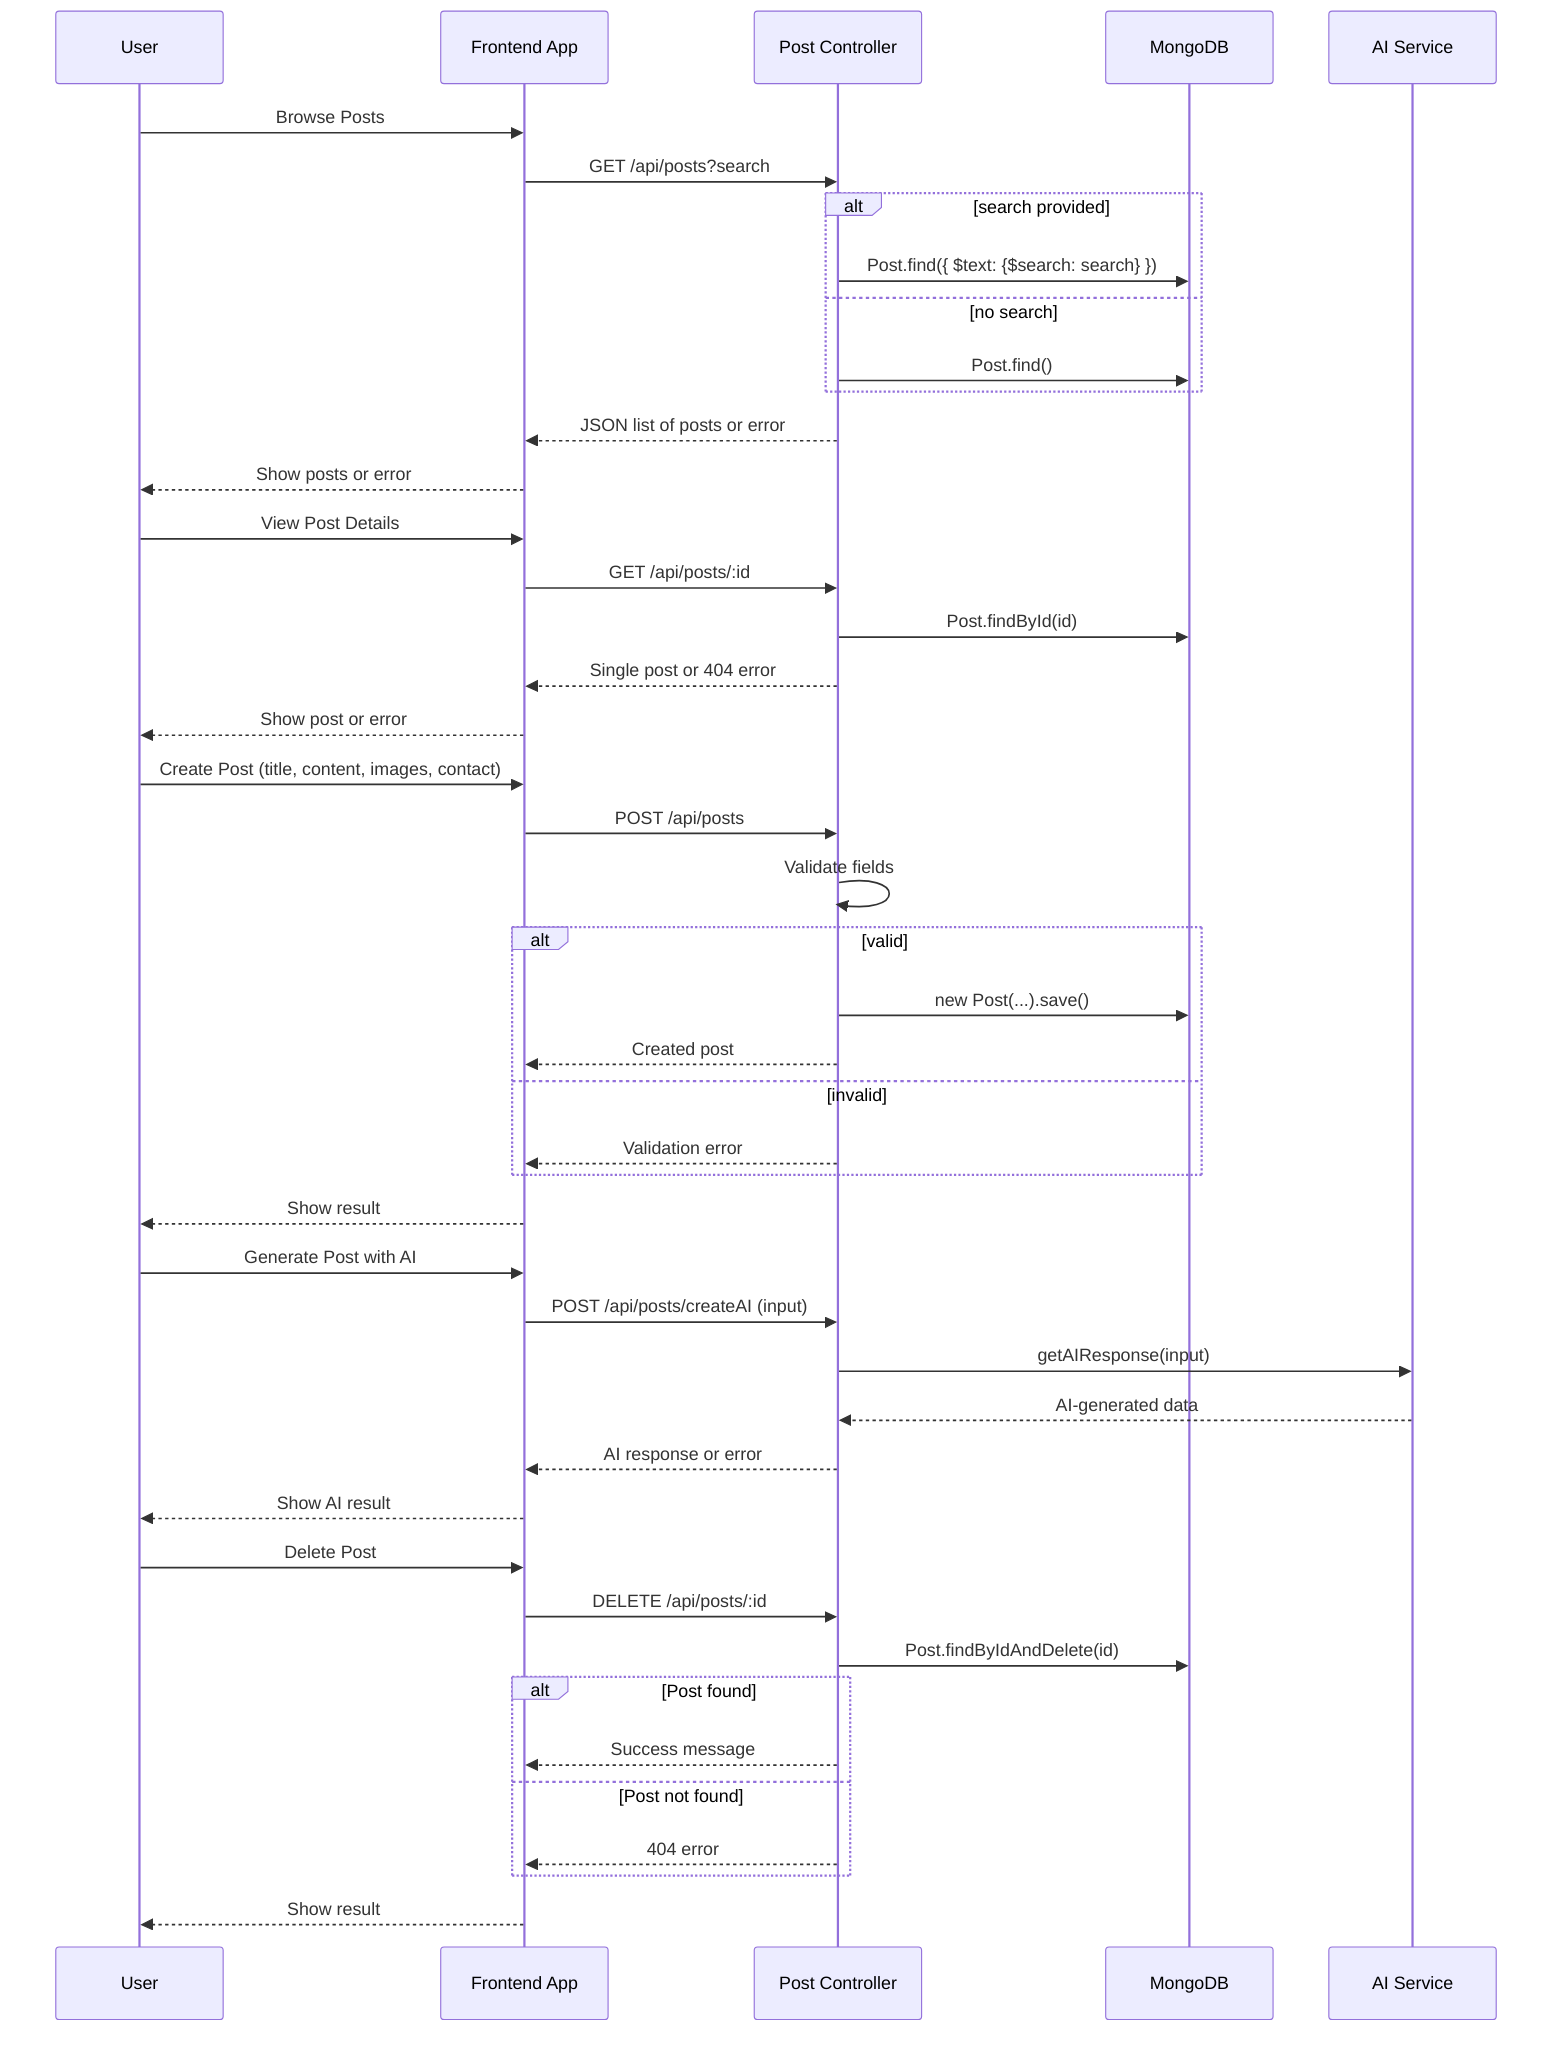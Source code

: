 sequenceDiagram
    participant User
    participant App as Frontend App
    participant postController as Post Controller
    participant DB as MongoDB
    participant aiService as AI Service

    %% === GET /api/posts ===
    User->>App: Browse Posts
    App->>postController: GET /api/posts?search
    alt search provided
        postController->>DB: Post.find({ $text: {$search: search} })
    else no search
        postController->>DB: Post.find()
    end
    postController-->>App: JSON list of posts or error
    App-->>User: Show posts or error

    %% === GET /api/posts/:id ===
    User->>App: View Post Details
    App->>postController: GET /api/posts/:id
    postController->>DB: Post.findById(id)
    postController-->>App: Single post or 404 error
    App-->>User: Show post or error

    %% === POST /api/posts ===
    User->>App: Create Post (title, content, images, contact)
    App->>postController: POST /api/posts
    postController->>postController: Validate fields
    alt valid
        postController->>DB: new Post(...).save()
        postController-->>App: Created post
    else invalid
        postController-->>App: Validation error
    end
    App-->>User: Show result

    %% === POST /api/posts/createAI ===
    User->>App: Generate Post with AI
    App->>postController: POST /api/posts/createAI (input)
    postController->>aiService: getAIResponse(input)
    aiService-->>postController: AI-generated data
    postController-->>App: AI response or error
    App-->>User: Show AI result

    %% === DELETE /api/posts/:id ===
    User->>App: Delete Post
    App->>postController: DELETE /api/posts/:id
    postController->>DB: Post.findByIdAndDelete(id)
    alt Post found
        postController-->>App: Success message
    else Post not found
        postController-->>App: 404 error
    end
    App-->>User: Show result